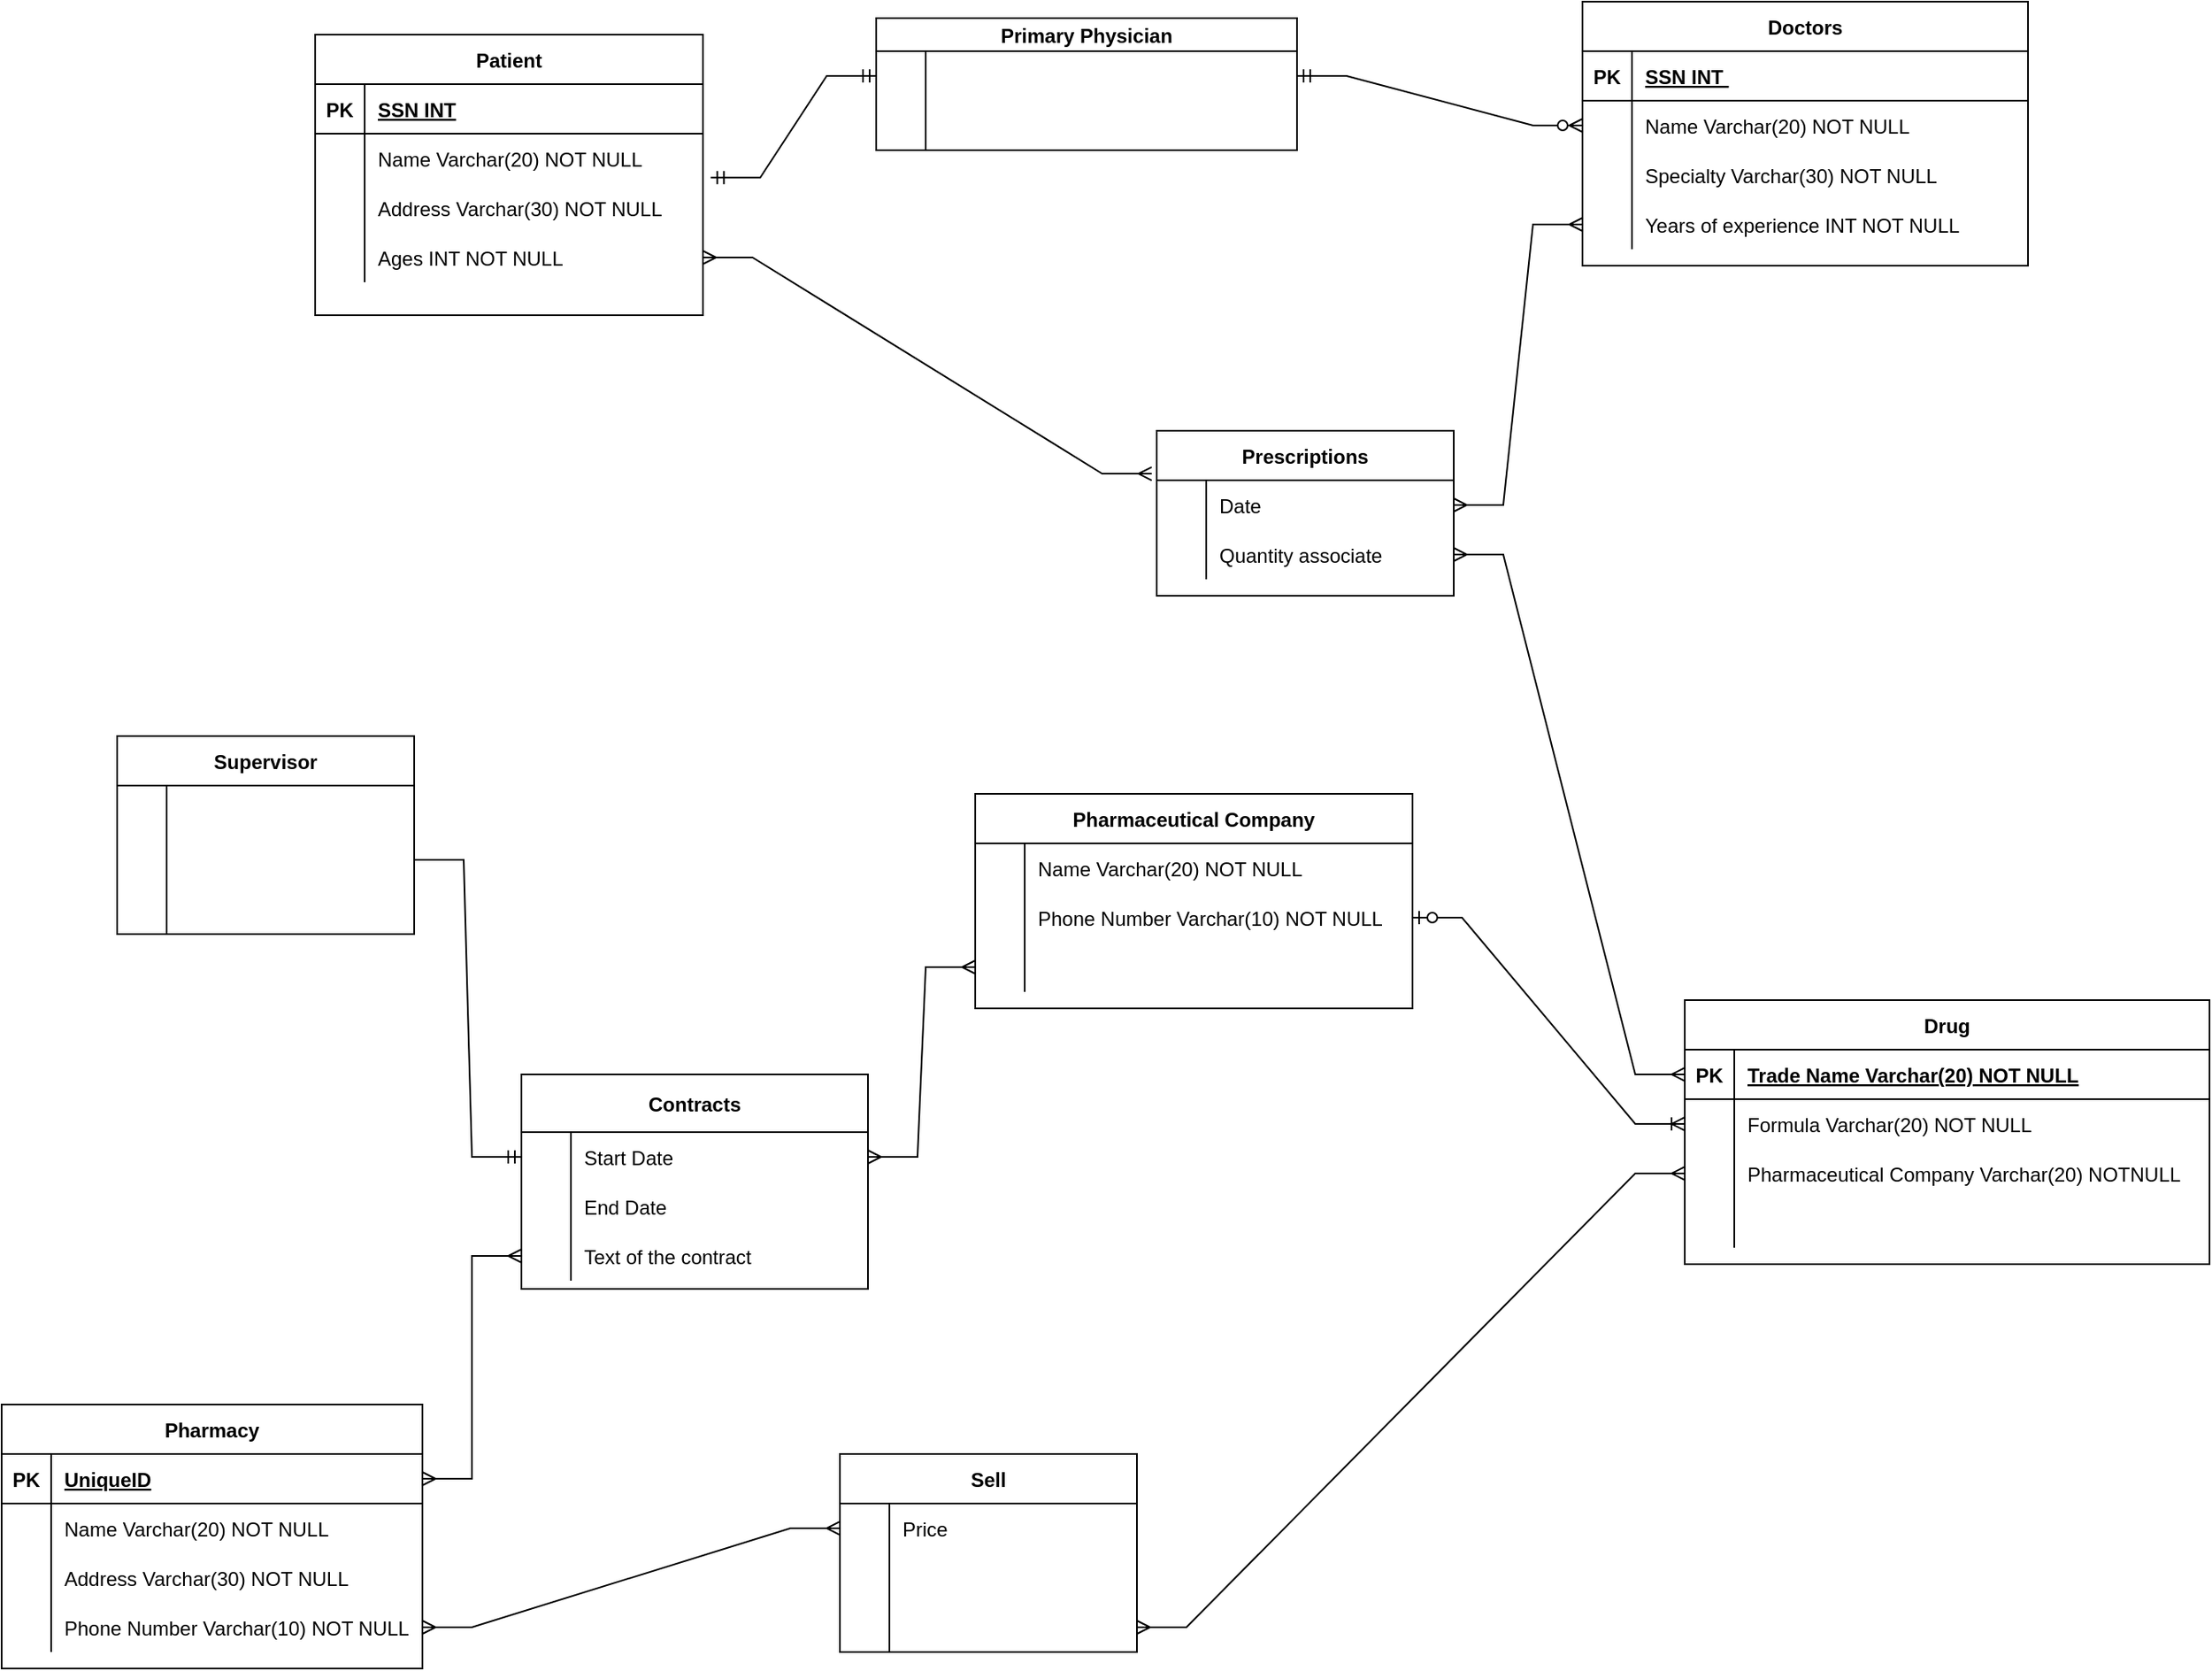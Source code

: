 <mxfile version="20.3.3" type="device"><diagram id="R2lEEEUBdFMjLlhIrx00" name="Page-1"><mxGraphModel dx="2128" dy="912" grid="1" gridSize="10" guides="1" tooltips="1" connect="1" arrows="1" fold="1" page="1" pageScale="1" pageWidth="850" pageHeight="1100" math="0" shadow="0" extFonts="Permanent Marker^https://fonts.googleapis.com/css?family=Permanent+Marker"><root><mxCell id="0"/><mxCell id="1" parent="0"/><mxCell id="Ju9-pMG9edeSIbop2ZsX-1" value="Patient" style="shape=table;startSize=30;container=1;collapsible=1;childLayout=tableLayout;fixedRows=1;rowLines=0;fontStyle=1;align=center;resizeLast=1;" parent="1" vertex="1"><mxGeometry x="300" y="60" width="235" height="170" as="geometry"/></mxCell><mxCell id="Ju9-pMG9edeSIbop2ZsX-2" value="" style="shape=tableRow;horizontal=0;startSize=0;swimlaneHead=0;swimlaneBody=0;fillColor=none;collapsible=0;dropTarget=0;points=[[0,0.5],[1,0.5]];portConstraint=eastwest;top=0;left=0;right=0;bottom=1;" parent="Ju9-pMG9edeSIbop2ZsX-1" vertex="1"><mxGeometry y="30" width="235" height="30" as="geometry"/></mxCell><mxCell id="Ju9-pMG9edeSIbop2ZsX-3" value="PK" style="shape=partialRectangle;connectable=0;fillColor=none;top=0;left=0;bottom=0;right=0;fontStyle=1;overflow=hidden;" parent="Ju9-pMG9edeSIbop2ZsX-2" vertex="1"><mxGeometry width="30" height="30" as="geometry"><mxRectangle width="30" height="30" as="alternateBounds"/></mxGeometry></mxCell><mxCell id="Ju9-pMG9edeSIbop2ZsX-4" value="SSN INT" style="shape=partialRectangle;connectable=0;fillColor=none;top=0;left=0;bottom=0;right=0;align=left;spacingLeft=6;fontStyle=5;overflow=hidden;" parent="Ju9-pMG9edeSIbop2ZsX-2" vertex="1"><mxGeometry x="30" width="205" height="30" as="geometry"><mxRectangle width="205" height="30" as="alternateBounds"/></mxGeometry></mxCell><mxCell id="Ju9-pMG9edeSIbop2ZsX-5" value="" style="shape=tableRow;horizontal=0;startSize=0;swimlaneHead=0;swimlaneBody=0;fillColor=none;collapsible=0;dropTarget=0;points=[[0,0.5],[1,0.5]];portConstraint=eastwest;top=0;left=0;right=0;bottom=0;" parent="Ju9-pMG9edeSIbop2ZsX-1" vertex="1"><mxGeometry y="60" width="235" height="30" as="geometry"/></mxCell><mxCell id="Ju9-pMG9edeSIbop2ZsX-6" value="" style="shape=partialRectangle;connectable=0;fillColor=none;top=0;left=0;bottom=0;right=0;editable=1;overflow=hidden;" parent="Ju9-pMG9edeSIbop2ZsX-5" vertex="1"><mxGeometry width="30" height="30" as="geometry"><mxRectangle width="30" height="30" as="alternateBounds"/></mxGeometry></mxCell><mxCell id="Ju9-pMG9edeSIbop2ZsX-7" value="Name Varchar(20) NOT NULL" style="shape=partialRectangle;connectable=0;fillColor=none;top=0;left=0;bottom=0;right=0;align=left;spacingLeft=6;overflow=hidden;" parent="Ju9-pMG9edeSIbop2ZsX-5" vertex="1"><mxGeometry x="30" width="205" height="30" as="geometry"><mxRectangle width="205" height="30" as="alternateBounds"/></mxGeometry></mxCell><mxCell id="Ju9-pMG9edeSIbop2ZsX-8" value="" style="shape=tableRow;horizontal=0;startSize=0;swimlaneHead=0;swimlaneBody=0;fillColor=none;collapsible=0;dropTarget=0;points=[[0,0.5],[1,0.5]];portConstraint=eastwest;top=0;left=0;right=0;bottom=0;" parent="Ju9-pMG9edeSIbop2ZsX-1" vertex="1"><mxGeometry y="90" width="235" height="30" as="geometry"/></mxCell><mxCell id="Ju9-pMG9edeSIbop2ZsX-9" value="" style="shape=partialRectangle;connectable=0;fillColor=none;top=0;left=0;bottom=0;right=0;editable=1;overflow=hidden;" parent="Ju9-pMG9edeSIbop2ZsX-8" vertex="1"><mxGeometry width="30" height="30" as="geometry"><mxRectangle width="30" height="30" as="alternateBounds"/></mxGeometry></mxCell><mxCell id="Ju9-pMG9edeSIbop2ZsX-10" value="Address Varchar(30) NOT NULL" style="shape=partialRectangle;connectable=0;fillColor=none;top=0;left=0;bottom=0;right=0;align=left;spacingLeft=6;overflow=hidden;" parent="Ju9-pMG9edeSIbop2ZsX-8" vertex="1"><mxGeometry x="30" width="205" height="30" as="geometry"><mxRectangle width="205" height="30" as="alternateBounds"/></mxGeometry></mxCell><mxCell id="Ju9-pMG9edeSIbop2ZsX-11" value="" style="shape=tableRow;horizontal=0;startSize=0;swimlaneHead=0;swimlaneBody=0;fillColor=none;collapsible=0;dropTarget=0;points=[[0,0.5],[1,0.5]];portConstraint=eastwest;top=0;left=0;right=0;bottom=0;" parent="Ju9-pMG9edeSIbop2ZsX-1" vertex="1"><mxGeometry y="120" width="235" height="30" as="geometry"/></mxCell><mxCell id="Ju9-pMG9edeSIbop2ZsX-12" value="" style="shape=partialRectangle;connectable=0;fillColor=none;top=0;left=0;bottom=0;right=0;editable=1;overflow=hidden;" parent="Ju9-pMG9edeSIbop2ZsX-11" vertex="1"><mxGeometry width="30" height="30" as="geometry"><mxRectangle width="30" height="30" as="alternateBounds"/></mxGeometry></mxCell><mxCell id="Ju9-pMG9edeSIbop2ZsX-13" value="Ages INT NOT NULL" style="shape=partialRectangle;connectable=0;fillColor=none;top=0;left=0;bottom=0;right=0;align=left;spacingLeft=6;overflow=hidden;" parent="Ju9-pMG9edeSIbop2ZsX-11" vertex="1"><mxGeometry x="30" width="205" height="30" as="geometry"><mxRectangle width="205" height="30" as="alternateBounds"/></mxGeometry></mxCell><mxCell id="Ju9-pMG9edeSIbop2ZsX-14" value="Doctors" style="shape=table;startSize=30;container=1;collapsible=1;childLayout=tableLayout;fixedRows=1;rowLines=0;fontStyle=1;align=center;resizeLast=1;" parent="1" vertex="1"><mxGeometry x="1068" y="40" width="270" height="160" as="geometry"/></mxCell><mxCell id="Ju9-pMG9edeSIbop2ZsX-15" value="" style="shape=tableRow;horizontal=0;startSize=0;swimlaneHead=0;swimlaneBody=0;fillColor=none;collapsible=0;dropTarget=0;points=[[0,0.5],[1,0.5]];portConstraint=eastwest;top=0;left=0;right=0;bottom=1;" parent="Ju9-pMG9edeSIbop2ZsX-14" vertex="1"><mxGeometry y="30" width="270" height="30" as="geometry"/></mxCell><mxCell id="Ju9-pMG9edeSIbop2ZsX-16" value="PK" style="shape=partialRectangle;connectable=0;fillColor=none;top=0;left=0;bottom=0;right=0;fontStyle=1;overflow=hidden;" parent="Ju9-pMG9edeSIbop2ZsX-15" vertex="1"><mxGeometry width="30" height="30" as="geometry"><mxRectangle width="30" height="30" as="alternateBounds"/></mxGeometry></mxCell><mxCell id="Ju9-pMG9edeSIbop2ZsX-17" value="SSN INT " style="shape=partialRectangle;connectable=0;fillColor=none;top=0;left=0;bottom=0;right=0;align=left;spacingLeft=6;fontStyle=5;overflow=hidden;" parent="Ju9-pMG9edeSIbop2ZsX-15" vertex="1"><mxGeometry x="30" width="240" height="30" as="geometry"><mxRectangle width="240" height="30" as="alternateBounds"/></mxGeometry></mxCell><mxCell id="Ju9-pMG9edeSIbop2ZsX-18" value="" style="shape=tableRow;horizontal=0;startSize=0;swimlaneHead=0;swimlaneBody=0;fillColor=none;collapsible=0;dropTarget=0;points=[[0,0.5],[1,0.5]];portConstraint=eastwest;top=0;left=0;right=0;bottom=0;" parent="Ju9-pMG9edeSIbop2ZsX-14" vertex="1"><mxGeometry y="60" width="270" height="30" as="geometry"/></mxCell><mxCell id="Ju9-pMG9edeSIbop2ZsX-19" value="" style="shape=partialRectangle;connectable=0;fillColor=none;top=0;left=0;bottom=0;right=0;editable=1;overflow=hidden;" parent="Ju9-pMG9edeSIbop2ZsX-18" vertex="1"><mxGeometry width="30" height="30" as="geometry"><mxRectangle width="30" height="30" as="alternateBounds"/></mxGeometry></mxCell><mxCell id="Ju9-pMG9edeSIbop2ZsX-20" value="Name Varchar(20) NOT NULL" style="shape=partialRectangle;connectable=0;fillColor=none;top=0;left=0;bottom=0;right=0;align=left;spacingLeft=6;overflow=hidden;" parent="Ju9-pMG9edeSIbop2ZsX-18" vertex="1"><mxGeometry x="30" width="240" height="30" as="geometry"><mxRectangle width="240" height="30" as="alternateBounds"/></mxGeometry></mxCell><mxCell id="Ju9-pMG9edeSIbop2ZsX-21" value="" style="shape=tableRow;horizontal=0;startSize=0;swimlaneHead=0;swimlaneBody=0;fillColor=none;collapsible=0;dropTarget=0;points=[[0,0.5],[1,0.5]];portConstraint=eastwest;top=0;left=0;right=0;bottom=0;" parent="Ju9-pMG9edeSIbop2ZsX-14" vertex="1"><mxGeometry y="90" width="270" height="30" as="geometry"/></mxCell><mxCell id="Ju9-pMG9edeSIbop2ZsX-22" value="" style="shape=partialRectangle;connectable=0;fillColor=none;top=0;left=0;bottom=0;right=0;editable=1;overflow=hidden;" parent="Ju9-pMG9edeSIbop2ZsX-21" vertex="1"><mxGeometry width="30" height="30" as="geometry"><mxRectangle width="30" height="30" as="alternateBounds"/></mxGeometry></mxCell><mxCell id="Ju9-pMG9edeSIbop2ZsX-23" value="Specialty Varchar(30) NOT NULL" style="shape=partialRectangle;connectable=0;fillColor=none;top=0;left=0;bottom=0;right=0;align=left;spacingLeft=6;overflow=hidden;" parent="Ju9-pMG9edeSIbop2ZsX-21" vertex="1"><mxGeometry x="30" width="240" height="30" as="geometry"><mxRectangle width="240" height="30" as="alternateBounds"/></mxGeometry></mxCell><mxCell id="Ju9-pMG9edeSIbop2ZsX-24" value="" style="shape=tableRow;horizontal=0;startSize=0;swimlaneHead=0;swimlaneBody=0;fillColor=none;collapsible=0;dropTarget=0;points=[[0,0.5],[1,0.5]];portConstraint=eastwest;top=0;left=0;right=0;bottom=0;" parent="Ju9-pMG9edeSIbop2ZsX-14" vertex="1"><mxGeometry y="120" width="270" height="30" as="geometry"/></mxCell><mxCell id="Ju9-pMG9edeSIbop2ZsX-25" value="" style="shape=partialRectangle;connectable=0;fillColor=none;top=0;left=0;bottom=0;right=0;editable=1;overflow=hidden;" parent="Ju9-pMG9edeSIbop2ZsX-24" vertex="1"><mxGeometry width="30" height="30" as="geometry"><mxRectangle width="30" height="30" as="alternateBounds"/></mxGeometry></mxCell><mxCell id="Ju9-pMG9edeSIbop2ZsX-26" value="Years of experience INT NOT NULL" style="shape=partialRectangle;connectable=0;fillColor=none;top=0;left=0;bottom=0;right=0;align=left;spacingLeft=6;overflow=hidden;" parent="Ju9-pMG9edeSIbop2ZsX-24" vertex="1"><mxGeometry x="30" width="240" height="30" as="geometry"><mxRectangle width="240" height="30" as="alternateBounds"/></mxGeometry></mxCell><mxCell id="Ju9-pMG9edeSIbop2ZsX-27" value="Pharmaceutical Company" style="shape=table;startSize=30;container=1;collapsible=1;childLayout=tableLayout;fixedRows=1;rowLines=0;fontStyle=1;align=center;resizeLast=1;" parent="1" vertex="1"><mxGeometry x="700" y="520" width="265" height="130" as="geometry"/></mxCell><mxCell id="Ju9-pMG9edeSIbop2ZsX-31" value="" style="shape=tableRow;horizontal=0;startSize=0;swimlaneHead=0;swimlaneBody=0;fillColor=none;collapsible=0;dropTarget=0;points=[[0,0.5],[1,0.5]];portConstraint=eastwest;top=0;left=0;right=0;bottom=0;" parent="Ju9-pMG9edeSIbop2ZsX-27" vertex="1"><mxGeometry y="30" width="265" height="30" as="geometry"/></mxCell><mxCell id="Ju9-pMG9edeSIbop2ZsX-32" value="" style="shape=partialRectangle;connectable=0;fillColor=none;top=0;left=0;bottom=0;right=0;editable=1;overflow=hidden;" parent="Ju9-pMG9edeSIbop2ZsX-31" vertex="1"><mxGeometry width="30" height="30" as="geometry"><mxRectangle width="30" height="30" as="alternateBounds"/></mxGeometry></mxCell><mxCell id="Ju9-pMG9edeSIbop2ZsX-33" value="Name Varchar(20) NOT NULL" style="shape=partialRectangle;connectable=0;fillColor=none;top=0;left=0;bottom=0;right=0;align=left;spacingLeft=6;overflow=hidden;" parent="Ju9-pMG9edeSIbop2ZsX-31" vertex="1"><mxGeometry x="30" width="235" height="30" as="geometry"><mxRectangle width="235" height="30" as="alternateBounds"/></mxGeometry></mxCell><mxCell id="Ju9-pMG9edeSIbop2ZsX-34" value="" style="shape=tableRow;horizontal=0;startSize=0;swimlaneHead=0;swimlaneBody=0;fillColor=none;collapsible=0;dropTarget=0;points=[[0,0.5],[1,0.5]];portConstraint=eastwest;top=0;left=0;right=0;bottom=0;" parent="Ju9-pMG9edeSIbop2ZsX-27" vertex="1"><mxGeometry y="60" width="265" height="30" as="geometry"/></mxCell><mxCell id="Ju9-pMG9edeSIbop2ZsX-35" value="" style="shape=partialRectangle;connectable=0;fillColor=none;top=0;left=0;bottom=0;right=0;editable=1;overflow=hidden;" parent="Ju9-pMG9edeSIbop2ZsX-34" vertex="1"><mxGeometry width="30" height="30" as="geometry"><mxRectangle width="30" height="30" as="alternateBounds"/></mxGeometry></mxCell><mxCell id="Ju9-pMG9edeSIbop2ZsX-36" value="Phone Number Varchar(10) NOT NULL" style="shape=partialRectangle;connectable=0;fillColor=none;top=0;left=0;bottom=0;right=0;align=left;spacingLeft=6;overflow=hidden;" parent="Ju9-pMG9edeSIbop2ZsX-34" vertex="1"><mxGeometry x="30" width="235" height="30" as="geometry"><mxRectangle width="235" height="30" as="alternateBounds"/></mxGeometry></mxCell><mxCell id="Ju9-pMG9edeSIbop2ZsX-37" value="" style="shape=tableRow;horizontal=0;startSize=0;swimlaneHead=0;swimlaneBody=0;fillColor=none;collapsible=0;dropTarget=0;points=[[0,0.5],[1,0.5]];portConstraint=eastwest;top=0;left=0;right=0;bottom=0;" parent="Ju9-pMG9edeSIbop2ZsX-27" vertex="1"><mxGeometry y="90" width="265" height="30" as="geometry"/></mxCell><mxCell id="Ju9-pMG9edeSIbop2ZsX-38" value="" style="shape=partialRectangle;connectable=0;fillColor=none;top=0;left=0;bottom=0;right=0;editable=1;overflow=hidden;" parent="Ju9-pMG9edeSIbop2ZsX-37" vertex="1"><mxGeometry width="30" height="30" as="geometry"><mxRectangle width="30" height="30" as="alternateBounds"/></mxGeometry></mxCell><mxCell id="Ju9-pMG9edeSIbop2ZsX-39" value="" style="shape=partialRectangle;connectable=0;fillColor=none;top=0;left=0;bottom=0;right=0;align=left;spacingLeft=6;overflow=hidden;" parent="Ju9-pMG9edeSIbop2ZsX-37" vertex="1"><mxGeometry x="30" width="235" height="30" as="geometry"><mxRectangle width="235" height="30" as="alternateBounds"/></mxGeometry></mxCell><mxCell id="Ju9-pMG9edeSIbop2ZsX-40" value="Drug" style="shape=table;startSize=30;container=1;collapsible=1;childLayout=tableLayout;fixedRows=1;rowLines=0;fontStyle=1;align=center;resizeLast=1;" parent="1" vertex="1"><mxGeometry x="1130" y="645" width="318" height="160" as="geometry"/></mxCell><mxCell id="Ju9-pMG9edeSIbop2ZsX-41" value="" style="shape=tableRow;horizontal=0;startSize=0;swimlaneHead=0;swimlaneBody=0;fillColor=none;collapsible=0;dropTarget=0;points=[[0,0.5],[1,0.5]];portConstraint=eastwest;top=0;left=0;right=0;bottom=1;" parent="Ju9-pMG9edeSIbop2ZsX-40" vertex="1"><mxGeometry y="30" width="318" height="30" as="geometry"/></mxCell><mxCell id="Ju9-pMG9edeSIbop2ZsX-42" value="PK" style="shape=partialRectangle;connectable=0;fillColor=none;top=0;left=0;bottom=0;right=0;fontStyle=1;overflow=hidden;" parent="Ju9-pMG9edeSIbop2ZsX-41" vertex="1"><mxGeometry width="30" height="30" as="geometry"><mxRectangle width="30" height="30" as="alternateBounds"/></mxGeometry></mxCell><mxCell id="Ju9-pMG9edeSIbop2ZsX-43" value="Trade Name Varchar(20) NOT NULL" style="shape=partialRectangle;connectable=0;fillColor=none;top=0;left=0;bottom=0;right=0;align=left;spacingLeft=6;fontStyle=5;overflow=hidden;" parent="Ju9-pMG9edeSIbop2ZsX-41" vertex="1"><mxGeometry x="30" width="288" height="30" as="geometry"><mxRectangle width="288" height="30" as="alternateBounds"/></mxGeometry></mxCell><mxCell id="Ju9-pMG9edeSIbop2ZsX-44" value="" style="shape=tableRow;horizontal=0;startSize=0;swimlaneHead=0;swimlaneBody=0;fillColor=none;collapsible=0;dropTarget=0;points=[[0,0.5],[1,0.5]];portConstraint=eastwest;top=0;left=0;right=0;bottom=0;" parent="Ju9-pMG9edeSIbop2ZsX-40" vertex="1"><mxGeometry y="60" width="318" height="30" as="geometry"/></mxCell><mxCell id="Ju9-pMG9edeSIbop2ZsX-45" value="" style="shape=partialRectangle;connectable=0;fillColor=none;top=0;left=0;bottom=0;right=0;editable=1;overflow=hidden;" parent="Ju9-pMG9edeSIbop2ZsX-44" vertex="1"><mxGeometry width="30" height="30" as="geometry"><mxRectangle width="30" height="30" as="alternateBounds"/></mxGeometry></mxCell><mxCell id="Ju9-pMG9edeSIbop2ZsX-46" value="Formula Varchar(20) NOT NULL" style="shape=partialRectangle;connectable=0;fillColor=none;top=0;left=0;bottom=0;right=0;align=left;spacingLeft=6;overflow=hidden;" parent="Ju9-pMG9edeSIbop2ZsX-44" vertex="1"><mxGeometry x="30" width="288" height="30" as="geometry"><mxRectangle width="288" height="30" as="alternateBounds"/></mxGeometry></mxCell><mxCell id="Ju9-pMG9edeSIbop2ZsX-50" value="" style="shape=tableRow;horizontal=0;startSize=0;swimlaneHead=0;swimlaneBody=0;fillColor=none;collapsible=0;dropTarget=0;points=[[0,0.5],[1,0.5]];portConstraint=eastwest;top=0;left=0;right=0;bottom=0;" parent="Ju9-pMG9edeSIbop2ZsX-40" vertex="1"><mxGeometry y="90" width="318" height="30" as="geometry"/></mxCell><mxCell id="Ju9-pMG9edeSIbop2ZsX-51" value="" style="shape=partialRectangle;connectable=0;fillColor=none;top=0;left=0;bottom=0;right=0;editable=1;overflow=hidden;" parent="Ju9-pMG9edeSIbop2ZsX-50" vertex="1"><mxGeometry width="30" height="30" as="geometry"><mxRectangle width="30" height="30" as="alternateBounds"/></mxGeometry></mxCell><mxCell id="Ju9-pMG9edeSIbop2ZsX-52" value="Pharmaceutical Company Varchar(20) NOTNULL " style="shape=partialRectangle;connectable=0;fillColor=none;top=0;left=0;bottom=0;right=0;align=left;spacingLeft=6;overflow=hidden;" parent="Ju9-pMG9edeSIbop2ZsX-50" vertex="1"><mxGeometry x="30" width="288" height="30" as="geometry"><mxRectangle width="288" height="30" as="alternateBounds"/></mxGeometry></mxCell><mxCell id="Ju9-pMG9edeSIbop2ZsX-47" value="" style="shape=tableRow;horizontal=0;startSize=0;swimlaneHead=0;swimlaneBody=0;fillColor=none;collapsible=0;dropTarget=0;points=[[0,0.5],[1,0.5]];portConstraint=eastwest;top=0;left=0;right=0;bottom=0;" parent="Ju9-pMG9edeSIbop2ZsX-40" vertex="1"><mxGeometry y="120" width="318" height="30" as="geometry"/></mxCell><mxCell id="Ju9-pMG9edeSIbop2ZsX-48" value="" style="shape=partialRectangle;connectable=0;fillColor=none;top=0;left=0;bottom=0;right=0;editable=1;overflow=hidden;" parent="Ju9-pMG9edeSIbop2ZsX-47" vertex="1"><mxGeometry width="30" height="30" as="geometry"><mxRectangle width="30" height="30" as="alternateBounds"/></mxGeometry></mxCell><mxCell id="Ju9-pMG9edeSIbop2ZsX-49" value="" style="shape=partialRectangle;connectable=0;fillColor=none;top=0;left=0;bottom=0;right=0;align=left;spacingLeft=6;overflow=hidden;" parent="Ju9-pMG9edeSIbop2ZsX-47" vertex="1"><mxGeometry x="30" width="288" height="30" as="geometry"><mxRectangle width="288" height="30" as="alternateBounds"/></mxGeometry></mxCell><mxCell id="Ju9-pMG9edeSIbop2ZsX-53" value="" style="shape=partialRectangle;connectable=0;fillColor=none;top=0;left=0;bottom=0;right=0;align=left;spacingLeft=6;overflow=hidden;" parent="1" vertex="1"><mxGeometry x="550" y="805" width="248" height="30" as="geometry"><mxRectangle width="248" height="30" as="alternateBounds"/></mxGeometry></mxCell><mxCell id="Ju9-pMG9edeSIbop2ZsX-54" value="Pharmacy" style="shape=table;startSize=30;container=1;collapsible=1;childLayout=tableLayout;fixedRows=1;rowLines=0;fontStyle=1;align=center;resizeLast=1;" parent="1" vertex="1"><mxGeometry x="110" y="890" width="255" height="160" as="geometry"/></mxCell><mxCell id="Ju9-pMG9edeSIbop2ZsX-55" value="" style="shape=tableRow;horizontal=0;startSize=0;swimlaneHead=0;swimlaneBody=0;fillColor=none;collapsible=0;dropTarget=0;points=[[0,0.5],[1,0.5]];portConstraint=eastwest;top=0;left=0;right=0;bottom=1;" parent="Ju9-pMG9edeSIbop2ZsX-54" vertex="1"><mxGeometry y="30" width="255" height="30" as="geometry"/></mxCell><mxCell id="Ju9-pMG9edeSIbop2ZsX-56" value="PK" style="shape=partialRectangle;connectable=0;fillColor=none;top=0;left=0;bottom=0;right=0;fontStyle=1;overflow=hidden;" parent="Ju9-pMG9edeSIbop2ZsX-55" vertex="1"><mxGeometry width="30" height="30" as="geometry"><mxRectangle width="30" height="30" as="alternateBounds"/></mxGeometry></mxCell><mxCell id="Ju9-pMG9edeSIbop2ZsX-57" value="UniqueID" style="shape=partialRectangle;connectable=0;fillColor=none;top=0;left=0;bottom=0;right=0;align=left;spacingLeft=6;fontStyle=5;overflow=hidden;" parent="Ju9-pMG9edeSIbop2ZsX-55" vertex="1"><mxGeometry x="30" width="225" height="30" as="geometry"><mxRectangle width="225" height="30" as="alternateBounds"/></mxGeometry></mxCell><mxCell id="Ju9-pMG9edeSIbop2ZsX-58" value="" style="shape=tableRow;horizontal=0;startSize=0;swimlaneHead=0;swimlaneBody=0;fillColor=none;collapsible=0;dropTarget=0;points=[[0,0.5],[1,0.5]];portConstraint=eastwest;top=0;left=0;right=0;bottom=0;" parent="Ju9-pMG9edeSIbop2ZsX-54" vertex="1"><mxGeometry y="60" width="255" height="30" as="geometry"/></mxCell><mxCell id="Ju9-pMG9edeSIbop2ZsX-59" value="" style="shape=partialRectangle;connectable=0;fillColor=none;top=0;left=0;bottom=0;right=0;editable=1;overflow=hidden;" parent="Ju9-pMG9edeSIbop2ZsX-58" vertex="1"><mxGeometry width="30" height="30" as="geometry"><mxRectangle width="30" height="30" as="alternateBounds"/></mxGeometry></mxCell><mxCell id="Ju9-pMG9edeSIbop2ZsX-60" value="Name Varchar(20) NOT NULL" style="shape=partialRectangle;connectable=0;fillColor=none;top=0;left=0;bottom=0;right=0;align=left;spacingLeft=6;overflow=hidden;" parent="Ju9-pMG9edeSIbop2ZsX-58" vertex="1"><mxGeometry x="30" width="225" height="30" as="geometry"><mxRectangle width="225" height="30" as="alternateBounds"/></mxGeometry></mxCell><mxCell id="Ju9-pMG9edeSIbop2ZsX-61" value="" style="shape=tableRow;horizontal=0;startSize=0;swimlaneHead=0;swimlaneBody=0;fillColor=none;collapsible=0;dropTarget=0;points=[[0,0.5],[1,0.5]];portConstraint=eastwest;top=0;left=0;right=0;bottom=0;" parent="Ju9-pMG9edeSIbop2ZsX-54" vertex="1"><mxGeometry y="90" width="255" height="30" as="geometry"/></mxCell><mxCell id="Ju9-pMG9edeSIbop2ZsX-62" value="" style="shape=partialRectangle;connectable=0;fillColor=none;top=0;left=0;bottom=0;right=0;editable=1;overflow=hidden;" parent="Ju9-pMG9edeSIbop2ZsX-61" vertex="1"><mxGeometry width="30" height="30" as="geometry"><mxRectangle width="30" height="30" as="alternateBounds"/></mxGeometry></mxCell><mxCell id="Ju9-pMG9edeSIbop2ZsX-63" value="Address Varchar(30) NOT NULL" style="shape=partialRectangle;connectable=0;fillColor=none;top=0;left=0;bottom=0;right=0;align=left;spacingLeft=6;overflow=hidden;" parent="Ju9-pMG9edeSIbop2ZsX-61" vertex="1"><mxGeometry x="30" width="225" height="30" as="geometry"><mxRectangle width="225" height="30" as="alternateBounds"/></mxGeometry></mxCell><mxCell id="Ju9-pMG9edeSIbop2ZsX-64" value="" style="shape=tableRow;horizontal=0;startSize=0;swimlaneHead=0;swimlaneBody=0;fillColor=none;collapsible=0;dropTarget=0;points=[[0,0.5],[1,0.5]];portConstraint=eastwest;top=0;left=0;right=0;bottom=0;" parent="Ju9-pMG9edeSIbop2ZsX-54" vertex="1"><mxGeometry y="120" width="255" height="30" as="geometry"/></mxCell><mxCell id="Ju9-pMG9edeSIbop2ZsX-65" value="" style="shape=partialRectangle;connectable=0;fillColor=none;top=0;left=0;bottom=0;right=0;editable=1;overflow=hidden;" parent="Ju9-pMG9edeSIbop2ZsX-64" vertex="1"><mxGeometry width="30" height="30" as="geometry"><mxRectangle width="30" height="30" as="alternateBounds"/></mxGeometry></mxCell><mxCell id="Ju9-pMG9edeSIbop2ZsX-66" value="Phone Number Varchar(10) NOT NULL" style="shape=partialRectangle;connectable=0;fillColor=none;top=0;left=0;bottom=0;right=0;align=left;spacingLeft=6;overflow=hidden;" parent="Ju9-pMG9edeSIbop2ZsX-64" vertex="1"><mxGeometry x="30" width="225" height="30" as="geometry"><mxRectangle width="225" height="30" as="alternateBounds"/></mxGeometry></mxCell><mxCell id="Ju9-pMG9edeSIbop2ZsX-68" value="" style="edgeStyle=entityRelationEdgeStyle;fontSize=12;html=1;endArrow=ERoneToMany;startArrow=ERzeroToOne;rounded=0;entryX=0;entryY=0.5;entryDx=0;entryDy=0;exitX=1;exitY=0.5;exitDx=0;exitDy=0;" parent="1" source="Ju9-pMG9edeSIbop2ZsX-34" target="Ju9-pMG9edeSIbop2ZsX-44" edge="1"><mxGeometry width="100" height="100" relative="1" as="geometry"><mxPoint x="290" y="560" as="sourcePoint"/><mxPoint x="390" y="460" as="targetPoint"/></mxGeometry></mxCell><mxCell id="Ju9-pMG9edeSIbop2ZsX-69" value="" style="edgeStyle=entityRelationEdgeStyle;fontSize=12;html=1;endArrow=ERzeroToMany;startArrow=ERmandOne;rounded=0;entryX=0;entryY=0.5;entryDx=0;entryDy=0;exitX=1;exitY=0.5;exitDx=0;exitDy=0;" parent="1" source="4pTnOiDag2iKUf71lSqR-22" target="Ju9-pMG9edeSIbop2ZsX-18" edge="1"><mxGeometry width="100" height="100" relative="1" as="geometry"><mxPoint x="880" y="140" as="sourcePoint"/><mxPoint x="390" y="120" as="targetPoint"/></mxGeometry></mxCell><mxCell id="4pTnOiDag2iKUf71lSqR-15" value="Primary Physician" style="shape=table;startSize=20;container=1;collapsible=1;childLayout=tableLayout;fixedRows=1;rowLines=0;fontStyle=1;align=center;resizeLast=1;" vertex="1" parent="1"><mxGeometry x="640" y="50" width="255" height="80" as="geometry"/></mxCell><mxCell id="4pTnOiDag2iKUf71lSqR-22" value="" style="shape=tableRow;horizontal=0;startSize=0;swimlaneHead=0;swimlaneBody=0;fillColor=none;collapsible=0;dropTarget=0;points=[[0,0.5],[1,0.5]];portConstraint=eastwest;top=0;left=0;right=0;bottom=0;" vertex="1" parent="4pTnOiDag2iKUf71lSqR-15"><mxGeometry y="20" width="255" height="30" as="geometry"/></mxCell><mxCell id="4pTnOiDag2iKUf71lSqR-23" value="" style="shape=partialRectangle;connectable=0;fillColor=none;top=0;left=0;bottom=0;right=0;editable=1;overflow=hidden;" vertex="1" parent="4pTnOiDag2iKUf71lSqR-22"><mxGeometry width="30" height="30" as="geometry"><mxRectangle width="30" height="30" as="alternateBounds"/></mxGeometry></mxCell><mxCell id="4pTnOiDag2iKUf71lSqR-24" value="" style="shape=partialRectangle;connectable=0;fillColor=none;top=0;left=0;bottom=0;right=0;align=left;spacingLeft=6;overflow=hidden;" vertex="1" parent="4pTnOiDag2iKUf71lSqR-22"><mxGeometry x="30" width="225" height="30" as="geometry"><mxRectangle width="225" height="30" as="alternateBounds"/></mxGeometry></mxCell><mxCell id="4pTnOiDag2iKUf71lSqR-25" value="" style="shape=tableRow;horizontal=0;startSize=0;swimlaneHead=0;swimlaneBody=0;fillColor=none;collapsible=0;dropTarget=0;points=[[0,0.5],[1,0.5]];portConstraint=eastwest;top=0;left=0;right=0;bottom=0;" vertex="1" parent="4pTnOiDag2iKUf71lSqR-15"><mxGeometry y="50" width="255" height="30" as="geometry"/></mxCell><mxCell id="4pTnOiDag2iKUf71lSqR-26" value="" style="shape=partialRectangle;connectable=0;fillColor=none;top=0;left=0;bottom=0;right=0;editable=1;overflow=hidden;" vertex="1" parent="4pTnOiDag2iKUf71lSqR-25"><mxGeometry width="30" height="30" as="geometry"><mxRectangle width="30" height="30" as="alternateBounds"/></mxGeometry></mxCell><mxCell id="4pTnOiDag2iKUf71lSqR-27" value="" style="shape=partialRectangle;connectable=0;fillColor=none;top=0;left=0;bottom=0;right=0;align=left;spacingLeft=6;overflow=hidden;" vertex="1" parent="4pTnOiDag2iKUf71lSqR-25"><mxGeometry x="30" width="225" height="30" as="geometry"><mxRectangle width="225" height="30" as="alternateBounds"/></mxGeometry></mxCell><mxCell id="4pTnOiDag2iKUf71lSqR-28" value="" style="edgeStyle=entityRelationEdgeStyle;fontSize=12;html=1;endArrow=ERmany;startArrow=ERmany;rounded=0;entryX=0;entryY=0.5;entryDx=0;entryDy=0;exitX=1;exitY=0.5;exitDx=0;exitDy=0;" edge="1" parent="1" source="Ju9-pMG9edeSIbop2ZsX-64" target="4pTnOiDag2iKUf71lSqR-105"><mxGeometry width="100" height="100" relative="1" as="geometry"><mxPoint x="280" y="835" as="sourcePoint"/><mxPoint x="380" y="735" as="targetPoint"/></mxGeometry></mxCell><mxCell id="4pTnOiDag2iKUf71lSqR-50" value="Prescriptions" style="shape=table;startSize=30;container=1;collapsible=1;childLayout=tableLayout;fixedRows=1;rowLines=0;fontStyle=1;align=center;resizeLast=1;" vertex="1" parent="1"><mxGeometry x="810" y="300" width="180" height="100" as="geometry"/></mxCell><mxCell id="4pTnOiDag2iKUf71lSqR-54" value="" style="shape=tableRow;horizontal=0;startSize=0;swimlaneHead=0;swimlaneBody=0;fillColor=none;collapsible=0;dropTarget=0;points=[[0,0.5],[1,0.5]];portConstraint=eastwest;top=0;left=0;right=0;bottom=0;" vertex="1" parent="4pTnOiDag2iKUf71lSqR-50"><mxGeometry y="30" width="180" height="30" as="geometry"/></mxCell><mxCell id="4pTnOiDag2iKUf71lSqR-55" value="" style="shape=partialRectangle;connectable=0;fillColor=none;top=0;left=0;bottom=0;right=0;editable=1;overflow=hidden;" vertex="1" parent="4pTnOiDag2iKUf71lSqR-54"><mxGeometry width="30" height="30" as="geometry"><mxRectangle width="30" height="30" as="alternateBounds"/></mxGeometry></mxCell><mxCell id="4pTnOiDag2iKUf71lSqR-56" value="Date " style="shape=partialRectangle;connectable=0;fillColor=none;top=0;left=0;bottom=0;right=0;align=left;spacingLeft=6;overflow=hidden;" vertex="1" parent="4pTnOiDag2iKUf71lSqR-54"><mxGeometry x="30" width="150" height="30" as="geometry"><mxRectangle width="150" height="30" as="alternateBounds"/></mxGeometry></mxCell><mxCell id="4pTnOiDag2iKUf71lSqR-57" value="" style="shape=tableRow;horizontal=0;startSize=0;swimlaneHead=0;swimlaneBody=0;fillColor=none;collapsible=0;dropTarget=0;points=[[0,0.5],[1,0.5]];portConstraint=eastwest;top=0;left=0;right=0;bottom=0;" vertex="1" parent="4pTnOiDag2iKUf71lSqR-50"><mxGeometry y="60" width="180" height="30" as="geometry"/></mxCell><mxCell id="4pTnOiDag2iKUf71lSqR-58" value="" style="shape=partialRectangle;connectable=0;fillColor=none;top=0;left=0;bottom=0;right=0;editable=1;overflow=hidden;" vertex="1" parent="4pTnOiDag2iKUf71lSqR-57"><mxGeometry width="30" height="30" as="geometry"><mxRectangle width="30" height="30" as="alternateBounds"/></mxGeometry></mxCell><mxCell id="4pTnOiDag2iKUf71lSqR-59" value="Quantity associate" style="shape=partialRectangle;connectable=0;fillColor=none;top=0;left=0;bottom=0;right=0;align=left;spacingLeft=6;overflow=hidden;" vertex="1" parent="4pTnOiDag2iKUf71lSqR-57"><mxGeometry x="30" width="150" height="30" as="geometry"><mxRectangle width="150" height="30" as="alternateBounds"/></mxGeometry></mxCell><mxCell id="4pTnOiDag2iKUf71lSqR-63" value="" style="edgeStyle=entityRelationEdgeStyle;fontSize=12;html=1;endArrow=ERmany;startArrow=ERmany;rounded=0;entryX=0;entryY=0.5;entryDx=0;entryDy=0;exitX=1;exitY=0.5;exitDx=0;exitDy=0;" edge="1" parent="1" source="4pTnOiDag2iKUf71lSqR-54" target="Ju9-pMG9edeSIbop2ZsX-24"><mxGeometry width="100" height="100" relative="1" as="geometry"><mxPoint x="360" y="380" as="sourcePoint"/><mxPoint x="460" y="280" as="targetPoint"/></mxGeometry></mxCell><mxCell id="4pTnOiDag2iKUf71lSqR-64" value="" style="edgeStyle=entityRelationEdgeStyle;fontSize=12;html=1;endArrow=ERmany;startArrow=ERmany;rounded=0;exitX=1;exitY=0.5;exitDx=0;exitDy=0;entryX=-0.017;entryY=-0.133;entryDx=0;entryDy=0;entryPerimeter=0;" edge="1" parent="1" source="Ju9-pMG9edeSIbop2ZsX-11" target="4pTnOiDag2iKUf71lSqR-54"><mxGeometry width="100" height="100" relative="1" as="geometry"><mxPoint x="200" y="410" as="sourcePoint"/><mxPoint x="600" y="400" as="targetPoint"/></mxGeometry></mxCell><mxCell id="4pTnOiDag2iKUf71lSqR-68" value="Contracts" style="shape=table;startSize=35;container=1;collapsible=1;childLayout=tableLayout;fixedRows=1;rowLines=0;fontStyle=1;align=center;resizeLast=1;" vertex="1" parent="1"><mxGeometry x="425" y="690" width="210" height="130" as="geometry"/></mxCell><mxCell id="4pTnOiDag2iKUf71lSqR-72" value="" style="shape=tableRow;horizontal=0;startSize=0;swimlaneHead=0;swimlaneBody=0;fillColor=none;collapsible=0;dropTarget=0;points=[[0,0.5],[1,0.5]];portConstraint=eastwest;top=0;left=0;right=0;bottom=0;" vertex="1" parent="4pTnOiDag2iKUf71lSqR-68"><mxGeometry y="35" width="210" height="30" as="geometry"/></mxCell><mxCell id="4pTnOiDag2iKUf71lSqR-73" value="" style="shape=partialRectangle;connectable=0;fillColor=none;top=0;left=0;bottom=0;right=0;editable=1;overflow=hidden;" vertex="1" parent="4pTnOiDag2iKUf71lSqR-72"><mxGeometry width="30" height="30" as="geometry"><mxRectangle width="30" height="30" as="alternateBounds"/></mxGeometry></mxCell><mxCell id="4pTnOiDag2iKUf71lSqR-74" value="Start Date" style="shape=partialRectangle;connectable=0;fillColor=none;top=0;left=0;bottom=0;right=0;align=left;spacingLeft=6;overflow=hidden;" vertex="1" parent="4pTnOiDag2iKUf71lSqR-72"><mxGeometry x="30" width="180" height="30" as="geometry"><mxRectangle width="180" height="30" as="alternateBounds"/></mxGeometry></mxCell><mxCell id="4pTnOiDag2iKUf71lSqR-75" value="" style="shape=tableRow;horizontal=0;startSize=0;swimlaneHead=0;swimlaneBody=0;fillColor=none;collapsible=0;dropTarget=0;points=[[0,0.5],[1,0.5]];portConstraint=eastwest;top=0;left=0;right=0;bottom=0;" vertex="1" parent="4pTnOiDag2iKUf71lSqR-68"><mxGeometry y="65" width="210" height="30" as="geometry"/></mxCell><mxCell id="4pTnOiDag2iKUf71lSqR-76" value="" style="shape=partialRectangle;connectable=0;fillColor=none;top=0;left=0;bottom=0;right=0;editable=1;overflow=hidden;" vertex="1" parent="4pTnOiDag2iKUf71lSqR-75"><mxGeometry width="30" height="30" as="geometry"><mxRectangle width="30" height="30" as="alternateBounds"/></mxGeometry></mxCell><mxCell id="4pTnOiDag2iKUf71lSqR-77" value="End Date" style="shape=partialRectangle;connectable=0;fillColor=none;top=0;left=0;bottom=0;right=0;align=left;spacingLeft=6;overflow=hidden;" vertex="1" parent="4pTnOiDag2iKUf71lSqR-75"><mxGeometry x="30" width="180" height="30" as="geometry"><mxRectangle width="180" height="30" as="alternateBounds"/></mxGeometry></mxCell><mxCell id="4pTnOiDag2iKUf71lSqR-78" value="" style="shape=tableRow;horizontal=0;startSize=0;swimlaneHead=0;swimlaneBody=0;fillColor=none;collapsible=0;dropTarget=0;points=[[0,0.5],[1,0.5]];portConstraint=eastwest;top=0;left=0;right=0;bottom=0;" vertex="1" parent="4pTnOiDag2iKUf71lSqR-68"><mxGeometry y="95" width="210" height="30" as="geometry"/></mxCell><mxCell id="4pTnOiDag2iKUf71lSqR-79" value="" style="shape=partialRectangle;connectable=0;fillColor=none;top=0;left=0;bottom=0;right=0;editable=1;overflow=hidden;" vertex="1" parent="4pTnOiDag2iKUf71lSqR-78"><mxGeometry width="30" height="30" as="geometry"><mxRectangle width="30" height="30" as="alternateBounds"/></mxGeometry></mxCell><mxCell id="4pTnOiDag2iKUf71lSqR-80" value="Text of the contract" style="shape=partialRectangle;connectable=0;fillColor=none;top=0;left=0;bottom=0;right=0;align=left;spacingLeft=6;overflow=hidden;" vertex="1" parent="4pTnOiDag2iKUf71lSqR-78"><mxGeometry x="30" width="180" height="30" as="geometry"><mxRectangle width="180" height="30" as="alternateBounds"/></mxGeometry></mxCell><mxCell id="4pTnOiDag2iKUf71lSqR-81" value="" style="edgeStyle=entityRelationEdgeStyle;fontSize=12;html=1;endArrow=ERmany;startArrow=ERmany;rounded=0;entryX=1;entryY=0.5;entryDx=0;entryDy=0;exitX=0;exitY=0.5;exitDx=0;exitDy=0;" edge="1" parent="1" source="Ju9-pMG9edeSIbop2ZsX-37" target="4pTnOiDag2iKUf71lSqR-72"><mxGeometry width="100" height="100" relative="1" as="geometry"><mxPoint x="290" y="590" as="sourcePoint"/><mxPoint y="685" as="targetPoint"/></mxGeometry></mxCell><mxCell id="4pTnOiDag2iKUf71lSqR-82" value="" style="edgeStyle=entityRelationEdgeStyle;fontSize=12;html=1;endArrow=ERmany;startArrow=ERmany;rounded=0;exitX=1;exitY=0.5;exitDx=0;exitDy=0;" edge="1" parent="1" source="Ju9-pMG9edeSIbop2ZsX-55" target="4pTnOiDag2iKUf71lSqR-78"><mxGeometry width="100" height="100" relative="1" as="geometry"><mxPoint x="120" y="970" as="sourcePoint"/><mxPoint x="220" y="870" as="targetPoint"/></mxGeometry></mxCell><mxCell id="4pTnOiDag2iKUf71lSqR-86" value="Supervisor" style="shape=table;startSize=30;container=1;collapsible=1;childLayout=tableLayout;fixedRows=1;rowLines=0;fontStyle=1;align=center;resizeLast=1;" vertex="1" parent="1"><mxGeometry x="180" y="485" width="180" height="120" as="geometry"/></mxCell><mxCell id="4pTnOiDag2iKUf71lSqR-90" value="" style="shape=tableRow;horizontal=0;startSize=0;swimlaneHead=0;swimlaneBody=0;fillColor=none;collapsible=0;dropTarget=0;points=[[0,0.5],[1,0.5]];portConstraint=eastwest;top=0;left=0;right=0;bottom=0;" vertex="1" parent="4pTnOiDag2iKUf71lSqR-86"><mxGeometry y="30" width="180" height="30" as="geometry"/></mxCell><mxCell id="4pTnOiDag2iKUf71lSqR-91" value="" style="shape=partialRectangle;connectable=0;fillColor=none;top=0;left=0;bottom=0;right=0;editable=1;overflow=hidden;" vertex="1" parent="4pTnOiDag2iKUf71lSqR-90"><mxGeometry width="30" height="30" as="geometry"><mxRectangle width="30" height="30" as="alternateBounds"/></mxGeometry></mxCell><mxCell id="4pTnOiDag2iKUf71lSqR-92" value="" style="shape=partialRectangle;connectable=0;fillColor=none;top=0;left=0;bottom=0;right=0;align=left;spacingLeft=6;overflow=hidden;" vertex="1" parent="4pTnOiDag2iKUf71lSqR-90"><mxGeometry x="30" width="150" height="30" as="geometry"><mxRectangle width="150" height="30" as="alternateBounds"/></mxGeometry></mxCell><mxCell id="4pTnOiDag2iKUf71lSqR-93" value="" style="shape=tableRow;horizontal=0;startSize=0;swimlaneHead=0;swimlaneBody=0;fillColor=none;collapsible=0;dropTarget=0;points=[[0,0.5],[1,0.5]];portConstraint=eastwest;top=0;left=0;right=0;bottom=0;" vertex="1" parent="4pTnOiDag2iKUf71lSqR-86"><mxGeometry y="60" width="180" height="30" as="geometry"/></mxCell><mxCell id="4pTnOiDag2iKUf71lSqR-94" value="" style="shape=partialRectangle;connectable=0;fillColor=none;top=0;left=0;bottom=0;right=0;editable=1;overflow=hidden;" vertex="1" parent="4pTnOiDag2iKUf71lSqR-93"><mxGeometry width="30" height="30" as="geometry"><mxRectangle width="30" height="30" as="alternateBounds"/></mxGeometry></mxCell><mxCell id="4pTnOiDag2iKUf71lSqR-95" value="" style="shape=partialRectangle;connectable=0;fillColor=none;top=0;left=0;bottom=0;right=0;align=left;spacingLeft=6;overflow=hidden;" vertex="1" parent="4pTnOiDag2iKUf71lSqR-93"><mxGeometry x="30" width="150" height="30" as="geometry"><mxRectangle width="150" height="30" as="alternateBounds"/></mxGeometry></mxCell><mxCell id="4pTnOiDag2iKUf71lSqR-96" value="" style="shape=tableRow;horizontal=0;startSize=0;swimlaneHead=0;swimlaneBody=0;fillColor=none;collapsible=0;dropTarget=0;points=[[0,0.5],[1,0.5]];portConstraint=eastwest;top=0;left=0;right=0;bottom=0;" vertex="1" parent="4pTnOiDag2iKUf71lSqR-86"><mxGeometry y="90" width="180" height="30" as="geometry"/></mxCell><mxCell id="4pTnOiDag2iKUf71lSqR-97" value="" style="shape=partialRectangle;connectable=0;fillColor=none;top=0;left=0;bottom=0;right=0;editable=1;overflow=hidden;" vertex="1" parent="4pTnOiDag2iKUf71lSqR-96"><mxGeometry width="30" height="30" as="geometry"><mxRectangle width="30" height="30" as="alternateBounds"/></mxGeometry></mxCell><mxCell id="4pTnOiDag2iKUf71lSqR-98" value="" style="shape=partialRectangle;connectable=0;fillColor=none;top=0;left=0;bottom=0;right=0;align=left;spacingLeft=6;overflow=hidden;" vertex="1" parent="4pTnOiDag2iKUf71lSqR-96"><mxGeometry x="30" width="150" height="30" as="geometry"><mxRectangle width="150" height="30" as="alternateBounds"/></mxGeometry></mxCell><mxCell id="4pTnOiDag2iKUf71lSqR-99" value="" style="edgeStyle=entityRelationEdgeStyle;fontSize=12;html=1;endArrow=ERmandOne;rounded=0;entryX=0;entryY=0.5;entryDx=0;entryDy=0;exitX=1;exitY=0.5;exitDx=0;exitDy=0;" edge="1" parent="1" source="4pTnOiDag2iKUf71lSqR-93" target="4pTnOiDag2iKUf71lSqR-72"><mxGeometry width="100" height="100" relative="1" as="geometry"><mxPoint x="210" y="790" as="sourcePoint"/><mxPoint x="310" y="690" as="targetPoint"/></mxGeometry></mxCell><mxCell id="4pTnOiDag2iKUf71lSqR-100" value="" style="edgeStyle=entityRelationEdgeStyle;fontSize=12;html=1;endArrow=ERmandOne;startArrow=ERmandOne;rounded=0;exitX=0;exitY=0.5;exitDx=0;exitDy=0;entryX=1.02;entryY=-0.111;entryDx=0;entryDy=0;entryPerimeter=0;" edge="1" parent="1" source="4pTnOiDag2iKUf71lSqR-22" target="Ju9-pMG9edeSIbop2ZsX-8"><mxGeometry width="100" height="100" relative="1" as="geometry"><mxPoint x="310" y="350" as="sourcePoint"/><mxPoint x="410" y="250" as="targetPoint"/></mxGeometry></mxCell><mxCell id="4pTnOiDag2iKUf71lSqR-101" value="Sell" style="shape=table;startSize=30;container=1;collapsible=1;childLayout=tableLayout;fixedRows=1;rowLines=0;fontStyle=1;align=center;resizeLast=1;" vertex="1" parent="1"><mxGeometry x="618" y="920" width="180" height="120" as="geometry"/></mxCell><mxCell id="4pTnOiDag2iKUf71lSqR-105" value="" style="shape=tableRow;horizontal=0;startSize=0;swimlaneHead=0;swimlaneBody=0;fillColor=none;collapsible=0;dropTarget=0;points=[[0,0.5],[1,0.5]];portConstraint=eastwest;top=0;left=0;right=0;bottom=0;" vertex="1" parent="4pTnOiDag2iKUf71lSqR-101"><mxGeometry y="30" width="180" height="30" as="geometry"/></mxCell><mxCell id="4pTnOiDag2iKUf71lSqR-106" value="" style="shape=partialRectangle;connectable=0;fillColor=none;top=0;left=0;bottom=0;right=0;editable=1;overflow=hidden;" vertex="1" parent="4pTnOiDag2iKUf71lSqR-105"><mxGeometry width="30" height="30" as="geometry"><mxRectangle width="30" height="30" as="alternateBounds"/></mxGeometry></mxCell><mxCell id="4pTnOiDag2iKUf71lSqR-107" value="Price" style="shape=partialRectangle;connectable=0;fillColor=none;top=0;left=0;bottom=0;right=0;align=left;spacingLeft=6;overflow=hidden;" vertex="1" parent="4pTnOiDag2iKUf71lSqR-105"><mxGeometry x="30" width="150" height="30" as="geometry"><mxRectangle width="150" height="30" as="alternateBounds"/></mxGeometry></mxCell><mxCell id="4pTnOiDag2iKUf71lSqR-108" value="" style="shape=tableRow;horizontal=0;startSize=0;swimlaneHead=0;swimlaneBody=0;fillColor=none;collapsible=0;dropTarget=0;points=[[0,0.5],[1,0.5]];portConstraint=eastwest;top=0;left=0;right=0;bottom=0;" vertex="1" parent="4pTnOiDag2iKUf71lSqR-101"><mxGeometry y="60" width="180" height="30" as="geometry"/></mxCell><mxCell id="4pTnOiDag2iKUf71lSqR-109" value="" style="shape=partialRectangle;connectable=0;fillColor=none;top=0;left=0;bottom=0;right=0;editable=1;overflow=hidden;" vertex="1" parent="4pTnOiDag2iKUf71lSqR-108"><mxGeometry width="30" height="30" as="geometry"><mxRectangle width="30" height="30" as="alternateBounds"/></mxGeometry></mxCell><mxCell id="4pTnOiDag2iKUf71lSqR-110" value="" style="shape=partialRectangle;connectable=0;fillColor=none;top=0;left=0;bottom=0;right=0;align=left;spacingLeft=6;overflow=hidden;" vertex="1" parent="4pTnOiDag2iKUf71lSqR-108"><mxGeometry x="30" width="150" height="30" as="geometry"><mxRectangle width="150" height="30" as="alternateBounds"/></mxGeometry></mxCell><mxCell id="4pTnOiDag2iKUf71lSqR-111" value="" style="shape=tableRow;horizontal=0;startSize=0;swimlaneHead=0;swimlaneBody=0;fillColor=none;collapsible=0;dropTarget=0;points=[[0,0.5],[1,0.5]];portConstraint=eastwest;top=0;left=0;right=0;bottom=0;" vertex="1" parent="4pTnOiDag2iKUf71lSqR-101"><mxGeometry y="90" width="180" height="30" as="geometry"/></mxCell><mxCell id="4pTnOiDag2iKUf71lSqR-112" value="" style="shape=partialRectangle;connectable=0;fillColor=none;top=0;left=0;bottom=0;right=0;editable=1;overflow=hidden;" vertex="1" parent="4pTnOiDag2iKUf71lSqR-111"><mxGeometry width="30" height="30" as="geometry"><mxRectangle width="30" height="30" as="alternateBounds"/></mxGeometry></mxCell><mxCell id="4pTnOiDag2iKUf71lSqR-113" value="" style="shape=partialRectangle;connectable=0;fillColor=none;top=0;left=0;bottom=0;right=0;align=left;spacingLeft=6;overflow=hidden;" vertex="1" parent="4pTnOiDag2iKUf71lSqR-111"><mxGeometry x="30" width="150" height="30" as="geometry"><mxRectangle width="150" height="30" as="alternateBounds"/></mxGeometry></mxCell><mxCell id="4pTnOiDag2iKUf71lSqR-114" value="" style="edgeStyle=entityRelationEdgeStyle;fontSize=12;html=1;endArrow=ERmany;startArrow=ERmany;rounded=0;entryX=0;entryY=0.5;entryDx=0;entryDy=0;exitX=1;exitY=0.5;exitDx=0;exitDy=0;" edge="1" parent="1" source="4pTnOiDag2iKUf71lSqR-111" target="Ju9-pMG9edeSIbop2ZsX-50"><mxGeometry width="100" height="100" relative="1" as="geometry"><mxPoint x="870" y="990" as="sourcePoint"/><mxPoint x="970" y="890" as="targetPoint"/></mxGeometry></mxCell><mxCell id="4pTnOiDag2iKUf71lSqR-115" value="" style="edgeStyle=entityRelationEdgeStyle;fontSize=12;html=1;endArrow=ERmany;startArrow=ERmany;rounded=0;exitX=1;exitY=0.5;exitDx=0;exitDy=0;entryX=0;entryY=0.5;entryDx=0;entryDy=0;" edge="1" parent="1" source="4pTnOiDag2iKUf71lSqR-57" target="Ju9-pMG9edeSIbop2ZsX-41"><mxGeometry width="100" height="100" relative="1" as="geometry"><mxPoint x="1170" y="620" as="sourcePoint"/><mxPoint x="1270" y="520" as="targetPoint"/></mxGeometry></mxCell></root></mxGraphModel></diagram></mxfile>